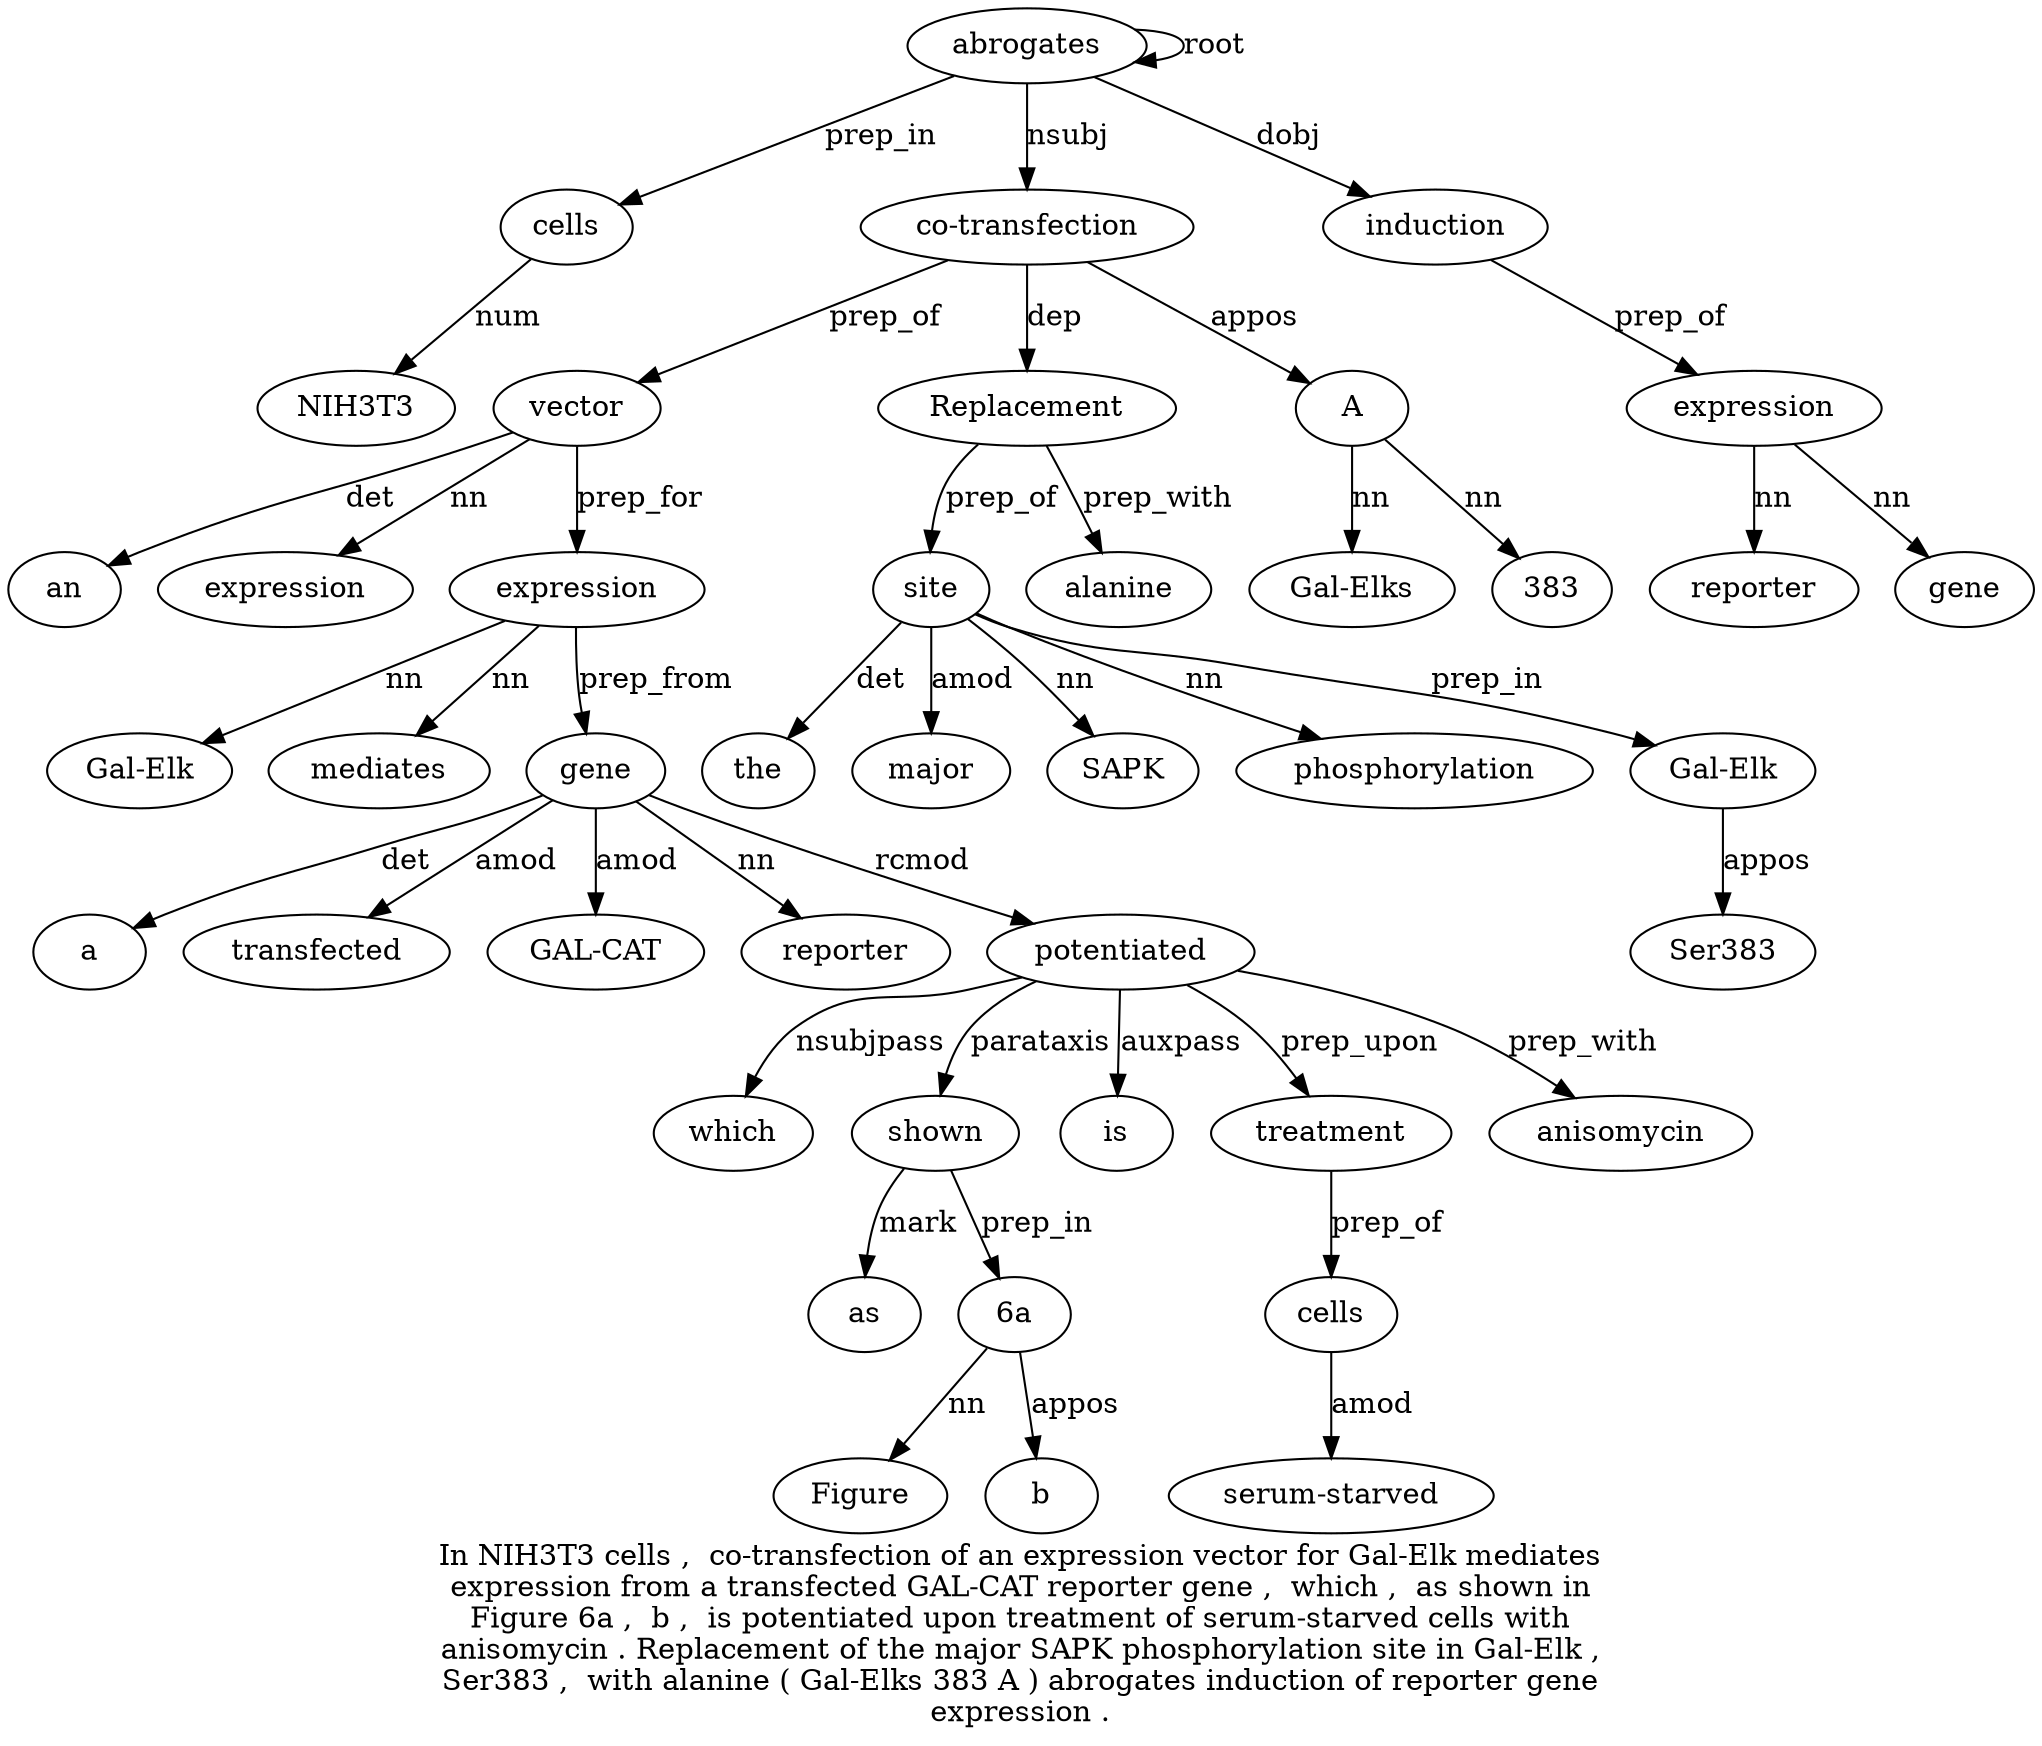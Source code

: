 digraph "In NIH3T3 cells ,  co-transfection of an expression vector for Gal-Elk mediates expression from a transfected GAL-CAT reporter gene ,  which ,  as shown in Figure 6a ,  b ,  is potentiated upon treatment of serum-starved cells with anisomycin . Replacement of the major SAPK phosphorylation site in Gal-Elk ,  Ser383 ,  with alanine ( Gal-Elks 383 A ) abrogates induction of reporter gene expression ." {
label="In NIH3T3 cells ,  co-transfection of an expression vector for Gal-Elk mediates
expression from a transfected GAL-CAT reporter gene ,  which ,  as shown in
Figure 6a ,  b ,  is potentiated upon treatment of serum-starved cells with
anisomycin . Replacement of the major SAPK phosphorylation site in Gal-Elk ,
Ser383 ,  with alanine ( Gal-Elks 383 A ) abrogates induction of reporter gene
expression .";
cells3 [style=filled, fillcolor=white, label=cells];
NIH3T32 [style=filled, fillcolor=white, label=NIH3T3];
cells3 -> NIH3T32  [label=num];
abrogates60 [style=filled, fillcolor=white, label=abrogates];
abrogates60 -> cells3  [label=prep_in];
"co-transfection5" [style=filled, fillcolor=white, label="co-transfection"];
abrogates60 -> "co-transfection5"  [label=nsubj];
vector9 [style=filled, fillcolor=white, label=vector];
an7 [style=filled, fillcolor=white, label=an];
vector9 -> an7  [label=det];
expression8 [style=filled, fillcolor=white, label=expression];
vector9 -> expression8  [label=nn];
"co-transfection5" -> vector9  [label=prep_of];
expression13 [style=filled, fillcolor=white, label=expression];
"Gal-Elk11" [style=filled, fillcolor=white, label="Gal-Elk"];
expression13 -> "Gal-Elk11"  [label=nn];
mediates12 [style=filled, fillcolor=white, label=mediates];
expression13 -> mediates12  [label=nn];
vector9 -> expression13  [label=prep_for];
gene19 [style=filled, fillcolor=white, label=gene];
a15 [style=filled, fillcolor=white, label=a];
gene19 -> a15  [label=det];
transfected16 [style=filled, fillcolor=white, label=transfected];
gene19 -> transfected16  [label=amod];
"GAL-CAT17" [style=filled, fillcolor=white, label="GAL-CAT"];
gene19 -> "GAL-CAT17"  [label=amod];
reporter18 [style=filled, fillcolor=white, label=reporter];
gene19 -> reporter18  [label=nn];
expression13 -> gene19  [label=prep_from];
potentiated32 [style=filled, fillcolor=white, label=potentiated];
which21 [style=filled, fillcolor=white, label=which];
potentiated32 -> which21  [label=nsubjpass];
shown24 [style=filled, fillcolor=white, label=shown];
as23 [style=filled, fillcolor=white, label=as];
shown24 -> as23  [label=mark];
potentiated32 -> shown24  [label=parataxis];
"6a27" [style=filled, fillcolor=white, label="6a"];
Figure26 [style=filled, fillcolor=white, label=Figure];
"6a27" -> Figure26  [label=nn];
shown24 -> "6a27"  [label=prep_in];
b29 [style=filled, fillcolor=white, label=b];
"6a27" -> b29  [label=appos];
is31 [style=filled, fillcolor=white, label=is];
potentiated32 -> is31  [label=auxpass];
gene19 -> potentiated32  [label=rcmod];
treatment34 [style=filled, fillcolor=white, label=treatment];
potentiated32 -> treatment34  [label=prep_upon];
cells37 [style=filled, fillcolor=white, label=cells];
"serum-starved36" [style=filled, fillcolor=white, label="serum-starved"];
cells37 -> "serum-starved36"  [label=amod];
treatment34 -> cells37  [label=prep_of];
anisomycin39 [style=filled, fillcolor=white, label=anisomycin];
potentiated32 -> anisomycin39  [label=prep_with];
Replacement41 [style=filled, fillcolor=white, label=Replacement];
"co-transfection5" -> Replacement41  [label=dep];
site47 [style=filled, fillcolor=white, label=site];
the43 [style=filled, fillcolor=white, label=the];
site47 -> the43  [label=det];
major44 [style=filled, fillcolor=white, label=major];
site47 -> major44  [label=amod];
SAPK45 [style=filled, fillcolor=white, label=SAPK];
site47 -> SAPK45  [label=nn];
phosphorylation46 [style=filled, fillcolor=white, label=phosphorylation];
site47 -> phosphorylation46  [label=nn];
Replacement41 -> site47  [label=prep_of];
"Gal-Elk49" [style=filled, fillcolor=white, label="Gal-Elk"];
site47 -> "Gal-Elk49"  [label=prep_in];
Ser38351 [style=filled, fillcolor=white, label=Ser383];
"Gal-Elk49" -> Ser38351  [label=appos];
alanine54 [style=filled, fillcolor=white, label=alanine];
Replacement41 -> alanine54  [label=prep_with];
A58 [style=filled, fillcolor=white, label=A];
"Gal-Elks56" [style=filled, fillcolor=white, label="Gal-Elks"];
A58 -> "Gal-Elks56"  [label=nn];
38357 [style=filled, fillcolor=white, label=383];
A58 -> 38357  [label=nn];
"co-transfection5" -> A58  [label=appos];
abrogates60 -> abrogates60  [label=root];
induction61 [style=filled, fillcolor=white, label=induction];
abrogates60 -> induction61  [label=dobj];
expression65 [style=filled, fillcolor=white, label=expression];
reporter63 [style=filled, fillcolor=white, label=reporter];
expression65 -> reporter63  [label=nn];
gene64 [style=filled, fillcolor=white, label=gene];
expression65 -> gene64  [label=nn];
induction61 -> expression65  [label=prep_of];
}
